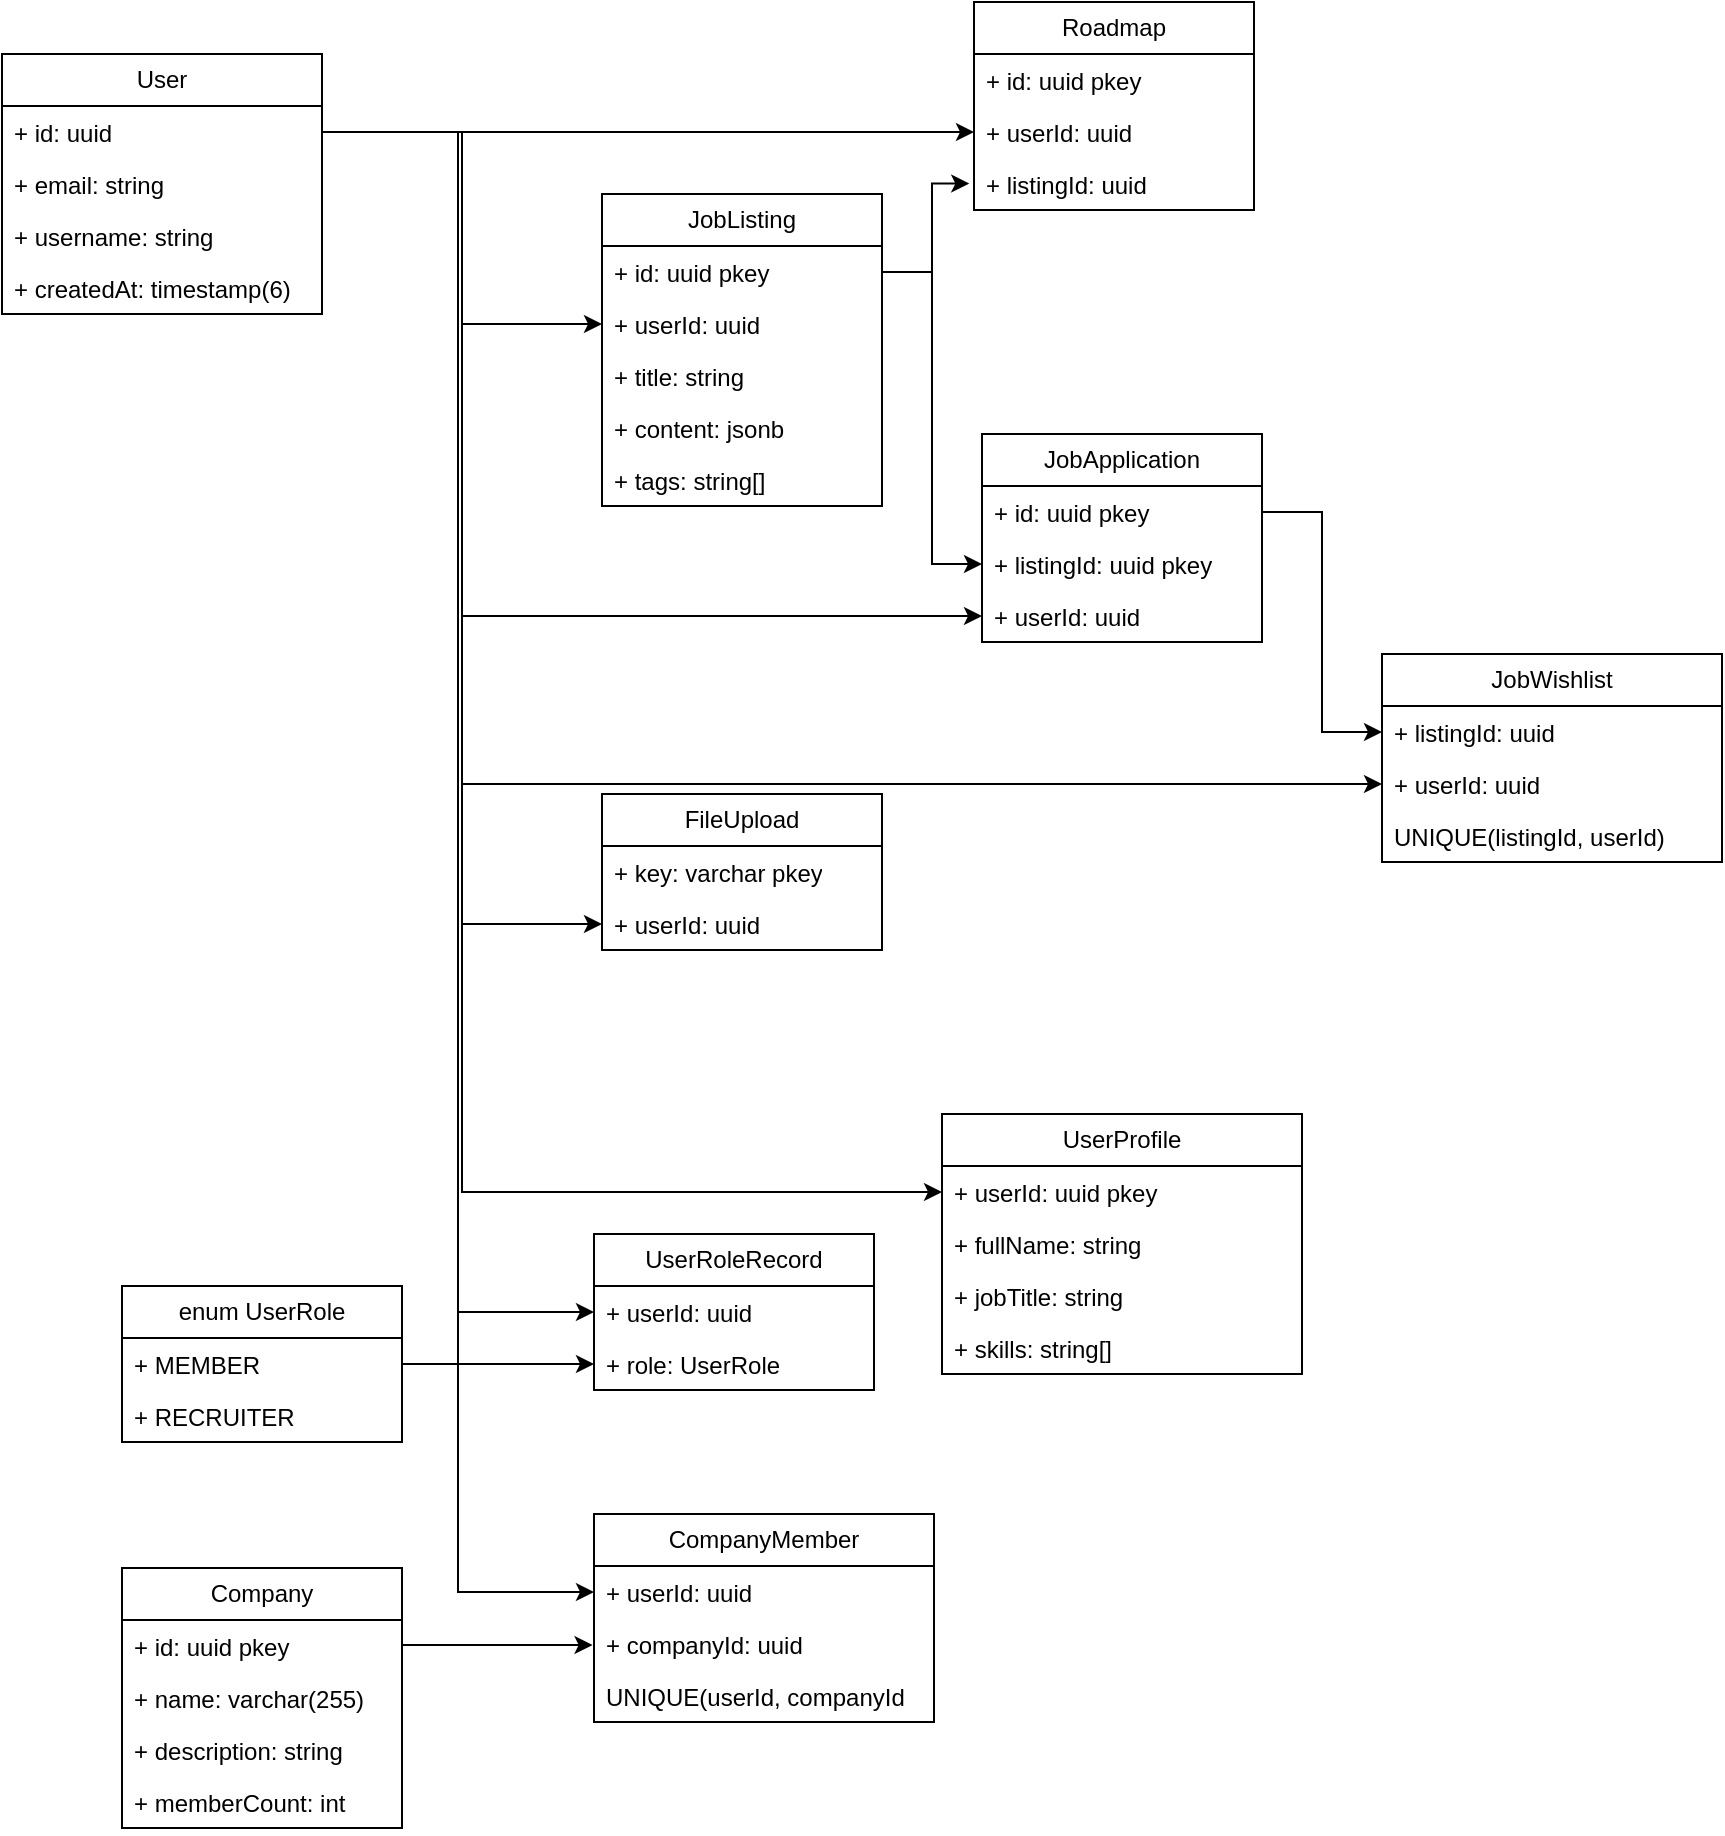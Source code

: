 <mxfile version="28.1.2">
  <diagram name="Page-1" id="Pdit4pUE-bZAnEuWxXPW">
    <mxGraphModel dx="679" dy="423" grid="1" gridSize="10" guides="1" tooltips="1" connect="1" arrows="1" fold="1" page="1" pageScale="1" pageWidth="1169" pageHeight="827" math="0" shadow="0">
      <root>
        <mxCell id="0" />
        <mxCell id="1" parent="0" />
        <mxCell id="9IOtuOttv0cUzfuNoF0X-7" value="User" style="swimlane;fontStyle=0;childLayout=stackLayout;horizontal=1;startSize=26;fillColor=none;horizontalStack=0;resizeParent=1;resizeParentMax=0;resizeLast=0;collapsible=1;marginBottom=0;whiteSpace=wrap;html=1;" vertex="1" parent="1">
          <mxGeometry x="50" y="50" width="160" height="130" as="geometry" />
        </mxCell>
        <mxCell id="9IOtuOttv0cUzfuNoF0X-8" value="+ id: uuid" style="text;strokeColor=none;fillColor=none;align=left;verticalAlign=top;spacingLeft=4;spacingRight=4;overflow=hidden;rotatable=0;points=[[0,0.5],[1,0.5]];portConstraint=eastwest;whiteSpace=wrap;html=1;" vertex="1" parent="9IOtuOttv0cUzfuNoF0X-7">
          <mxGeometry y="26" width="160" height="26" as="geometry" />
        </mxCell>
        <mxCell id="9IOtuOttv0cUzfuNoF0X-9" value="+ email: string" style="text;strokeColor=none;fillColor=none;align=left;verticalAlign=top;spacingLeft=4;spacingRight=4;overflow=hidden;rotatable=0;points=[[0,0.5],[1,0.5]];portConstraint=eastwest;whiteSpace=wrap;html=1;" vertex="1" parent="9IOtuOttv0cUzfuNoF0X-7">
          <mxGeometry y="52" width="160" height="26" as="geometry" />
        </mxCell>
        <mxCell id="9IOtuOttv0cUzfuNoF0X-10" value="+ username: string" style="text;strokeColor=none;fillColor=none;align=left;verticalAlign=top;spacingLeft=4;spacingRight=4;overflow=hidden;rotatable=0;points=[[0,0.5],[1,0.5]];portConstraint=eastwest;whiteSpace=wrap;html=1;" vertex="1" parent="9IOtuOttv0cUzfuNoF0X-7">
          <mxGeometry y="78" width="160" height="26" as="geometry" />
        </mxCell>
        <mxCell id="9IOtuOttv0cUzfuNoF0X-11" value="+ createdAt: timestamp(6)" style="text;strokeColor=none;fillColor=none;align=left;verticalAlign=top;spacingLeft=4;spacingRight=4;overflow=hidden;rotatable=0;points=[[0,0.5],[1,0.5]];portConstraint=eastwest;whiteSpace=wrap;html=1;" vertex="1" parent="9IOtuOttv0cUzfuNoF0X-7">
          <mxGeometry y="104" width="160" height="26" as="geometry" />
        </mxCell>
        <mxCell id="9IOtuOttv0cUzfuNoF0X-12" value="Roadmap" style="swimlane;fontStyle=0;childLayout=stackLayout;horizontal=1;startSize=26;fillColor=none;horizontalStack=0;resizeParent=1;resizeParentMax=0;resizeLast=0;collapsible=1;marginBottom=0;whiteSpace=wrap;html=1;" vertex="1" parent="1">
          <mxGeometry x="536" y="24" width="140" height="104" as="geometry" />
        </mxCell>
        <mxCell id="9IOtuOttv0cUzfuNoF0X-13" value="+ id: uuid pkey" style="text;strokeColor=none;fillColor=none;align=left;verticalAlign=top;spacingLeft=4;spacingRight=4;overflow=hidden;rotatable=0;points=[[0,0.5],[1,0.5]];portConstraint=eastwest;whiteSpace=wrap;html=1;" vertex="1" parent="9IOtuOttv0cUzfuNoF0X-12">
          <mxGeometry y="26" width="140" height="26" as="geometry" />
        </mxCell>
        <mxCell id="9IOtuOttv0cUzfuNoF0X-14" value="+ userId: uuid" style="text;strokeColor=none;fillColor=none;align=left;verticalAlign=top;spacingLeft=4;spacingRight=4;overflow=hidden;rotatable=0;points=[[0,0.5],[1,0.5]];portConstraint=eastwest;whiteSpace=wrap;html=1;" vertex="1" parent="9IOtuOttv0cUzfuNoF0X-12">
          <mxGeometry y="52" width="140" height="26" as="geometry" />
        </mxCell>
        <mxCell id="9IOtuOttv0cUzfuNoF0X-15" value="+ listingId: uuid" style="text;strokeColor=none;fillColor=none;align=left;verticalAlign=top;spacingLeft=4;spacingRight=4;overflow=hidden;rotatable=0;points=[[0,0.5],[1,0.5]];portConstraint=eastwest;whiteSpace=wrap;html=1;" vertex="1" parent="9IOtuOttv0cUzfuNoF0X-12">
          <mxGeometry y="78" width="140" height="26" as="geometry" />
        </mxCell>
        <mxCell id="9IOtuOttv0cUzfuNoF0X-16" style="edgeStyle=orthogonalEdgeStyle;rounded=0;orthogonalLoop=1;jettySize=auto;html=1;entryX=0;entryY=0.5;entryDx=0;entryDy=0;" edge="1" parent="1" source="9IOtuOttv0cUzfuNoF0X-8" target="9IOtuOttv0cUzfuNoF0X-14">
          <mxGeometry relative="1" as="geometry" />
        </mxCell>
        <mxCell id="9IOtuOttv0cUzfuNoF0X-17" value="JobListing" style="swimlane;fontStyle=0;childLayout=stackLayout;horizontal=1;startSize=26;fillColor=none;horizontalStack=0;resizeParent=1;resizeParentMax=0;resizeLast=0;collapsible=1;marginBottom=0;whiteSpace=wrap;html=1;" vertex="1" parent="1">
          <mxGeometry x="350" y="120" width="140" height="156" as="geometry" />
        </mxCell>
        <mxCell id="9IOtuOttv0cUzfuNoF0X-18" value="+ id: uuid pkey" style="text;strokeColor=none;fillColor=none;align=left;verticalAlign=top;spacingLeft=4;spacingRight=4;overflow=hidden;rotatable=0;points=[[0,0.5],[1,0.5]];portConstraint=eastwest;whiteSpace=wrap;html=1;" vertex="1" parent="9IOtuOttv0cUzfuNoF0X-17">
          <mxGeometry y="26" width="140" height="26" as="geometry" />
        </mxCell>
        <mxCell id="9IOtuOttv0cUzfuNoF0X-19" value="+ userId: uuid" style="text;strokeColor=none;fillColor=none;align=left;verticalAlign=top;spacingLeft=4;spacingRight=4;overflow=hidden;rotatable=0;points=[[0,0.5],[1,0.5]];portConstraint=eastwest;whiteSpace=wrap;html=1;" vertex="1" parent="9IOtuOttv0cUzfuNoF0X-17">
          <mxGeometry y="52" width="140" height="26" as="geometry" />
        </mxCell>
        <mxCell id="9IOtuOttv0cUzfuNoF0X-20" value="+ title: string" style="text;strokeColor=none;fillColor=none;align=left;verticalAlign=top;spacingLeft=4;spacingRight=4;overflow=hidden;rotatable=0;points=[[0,0.5],[1,0.5]];portConstraint=eastwest;whiteSpace=wrap;html=1;" vertex="1" parent="9IOtuOttv0cUzfuNoF0X-17">
          <mxGeometry y="78" width="140" height="26" as="geometry" />
        </mxCell>
        <mxCell id="9IOtuOttv0cUzfuNoF0X-35" value="+ content: jsonb" style="text;strokeColor=none;fillColor=none;align=left;verticalAlign=top;spacingLeft=4;spacingRight=4;overflow=hidden;rotatable=0;points=[[0,0.5],[1,0.5]];portConstraint=eastwest;whiteSpace=wrap;html=1;" vertex="1" parent="9IOtuOttv0cUzfuNoF0X-17">
          <mxGeometry y="104" width="140" height="26" as="geometry" />
        </mxCell>
        <mxCell id="9IOtuOttv0cUzfuNoF0X-23" value="+ tags: string[]" style="text;strokeColor=none;fillColor=none;align=left;verticalAlign=top;spacingLeft=4;spacingRight=4;overflow=hidden;rotatable=0;points=[[0,0.5],[1,0.5]];portConstraint=eastwest;whiteSpace=wrap;html=1;" vertex="1" parent="9IOtuOttv0cUzfuNoF0X-17">
          <mxGeometry y="130" width="140" height="26" as="geometry" />
        </mxCell>
        <mxCell id="9IOtuOttv0cUzfuNoF0X-22" style="edgeStyle=orthogonalEdgeStyle;rounded=0;orthogonalLoop=1;jettySize=auto;html=1;entryX=0;entryY=0.5;entryDx=0;entryDy=0;" edge="1" parent="1" source="9IOtuOttv0cUzfuNoF0X-8" target="9IOtuOttv0cUzfuNoF0X-19">
          <mxGeometry relative="1" as="geometry" />
        </mxCell>
        <mxCell id="9IOtuOttv0cUzfuNoF0X-24" style="edgeStyle=orthogonalEdgeStyle;rounded=0;orthogonalLoop=1;jettySize=auto;html=1;entryX=-0.017;entryY=0.492;entryDx=0;entryDy=0;entryPerimeter=0;" edge="1" parent="1" source="9IOtuOttv0cUzfuNoF0X-18" target="9IOtuOttv0cUzfuNoF0X-15">
          <mxGeometry relative="1" as="geometry">
            <Array as="points">
              <mxPoint x="515" y="159" />
              <mxPoint x="515" y="115" />
            </Array>
          </mxGeometry>
        </mxCell>
        <mxCell id="9IOtuOttv0cUzfuNoF0X-25" value="UserProfile" style="swimlane;fontStyle=0;childLayout=stackLayout;horizontal=1;startSize=26;fillColor=none;horizontalStack=0;resizeParent=1;resizeParentMax=0;resizeLast=0;collapsible=1;marginBottom=0;whiteSpace=wrap;html=1;" vertex="1" parent="1">
          <mxGeometry x="520" y="580" width="180" height="130" as="geometry" />
        </mxCell>
        <mxCell id="9IOtuOttv0cUzfuNoF0X-26" value="+ userId: uuid pkey" style="text;strokeColor=none;fillColor=none;align=left;verticalAlign=top;spacingLeft=4;spacingRight=4;overflow=hidden;rotatable=0;points=[[0,0.5],[1,0.5]];portConstraint=eastwest;whiteSpace=wrap;html=1;" vertex="1" parent="9IOtuOttv0cUzfuNoF0X-25">
          <mxGeometry y="26" width="180" height="26" as="geometry" />
        </mxCell>
        <mxCell id="9IOtuOttv0cUzfuNoF0X-27" value="+ fullName: string" style="text;strokeColor=none;fillColor=none;align=left;verticalAlign=top;spacingLeft=4;spacingRight=4;overflow=hidden;rotatable=0;points=[[0,0.5],[1,0.5]];portConstraint=eastwest;whiteSpace=wrap;html=1;" vertex="1" parent="9IOtuOttv0cUzfuNoF0X-25">
          <mxGeometry y="52" width="180" height="26" as="geometry" />
        </mxCell>
        <mxCell id="9IOtuOttv0cUzfuNoF0X-28" value="+ jobTitle: string" style="text;strokeColor=none;fillColor=none;align=left;verticalAlign=top;spacingLeft=4;spacingRight=4;overflow=hidden;rotatable=0;points=[[0,0.5],[1,0.5]];portConstraint=eastwest;whiteSpace=wrap;html=1;" vertex="1" parent="9IOtuOttv0cUzfuNoF0X-25">
          <mxGeometry y="78" width="180" height="26" as="geometry" />
        </mxCell>
        <mxCell id="9IOtuOttv0cUzfuNoF0X-82" value="+ skills: string[]" style="text;strokeColor=none;fillColor=none;align=left;verticalAlign=top;spacingLeft=4;spacingRight=4;overflow=hidden;rotatable=0;points=[[0,0.5],[1,0.5]];portConstraint=eastwest;whiteSpace=wrap;html=1;" vertex="1" parent="9IOtuOttv0cUzfuNoF0X-25">
          <mxGeometry y="104" width="180" height="26" as="geometry" />
        </mxCell>
        <mxCell id="9IOtuOttv0cUzfuNoF0X-29" value="FileUpload" style="swimlane;fontStyle=0;childLayout=stackLayout;horizontal=1;startSize=26;fillColor=none;horizontalStack=0;resizeParent=1;resizeParentMax=0;resizeLast=0;collapsible=1;marginBottom=0;whiteSpace=wrap;html=1;" vertex="1" parent="1">
          <mxGeometry x="350" y="420" width="140" height="78" as="geometry" />
        </mxCell>
        <mxCell id="9IOtuOttv0cUzfuNoF0X-31" value="+ key: varchar pkey" style="text;strokeColor=none;fillColor=none;align=left;verticalAlign=top;spacingLeft=4;spacingRight=4;overflow=hidden;rotatable=0;points=[[0,0.5],[1,0.5]];portConstraint=eastwest;whiteSpace=wrap;html=1;" vertex="1" parent="9IOtuOttv0cUzfuNoF0X-29">
          <mxGeometry y="26" width="140" height="26" as="geometry" />
        </mxCell>
        <mxCell id="9IOtuOttv0cUzfuNoF0X-32" value="+ userId: uuid" style="text;strokeColor=none;fillColor=none;align=left;verticalAlign=top;spacingLeft=4;spacingRight=4;overflow=hidden;rotatable=0;points=[[0,0.5],[1,0.5]];portConstraint=eastwest;whiteSpace=wrap;html=1;" vertex="1" parent="9IOtuOttv0cUzfuNoF0X-29">
          <mxGeometry y="52" width="140" height="26" as="geometry" />
        </mxCell>
        <mxCell id="9IOtuOttv0cUzfuNoF0X-36" style="edgeStyle=orthogonalEdgeStyle;rounded=0;orthogonalLoop=1;jettySize=auto;html=1;entryX=0;entryY=0.5;entryDx=0;entryDy=0;" edge="1" parent="1" source="9IOtuOttv0cUzfuNoF0X-8" target="9IOtuOttv0cUzfuNoF0X-32">
          <mxGeometry relative="1" as="geometry" />
        </mxCell>
        <mxCell id="9IOtuOttv0cUzfuNoF0X-38" value="UserRoleRecord" style="swimlane;fontStyle=0;childLayout=stackLayout;horizontal=1;startSize=26;fillColor=none;horizontalStack=0;resizeParent=1;resizeParentMax=0;resizeLast=0;collapsible=1;marginBottom=0;whiteSpace=wrap;html=1;" vertex="1" parent="1">
          <mxGeometry x="346" y="640" width="140" height="78" as="geometry" />
        </mxCell>
        <mxCell id="9IOtuOttv0cUzfuNoF0X-39" value="+ userId: uuid" style="text;strokeColor=none;fillColor=none;align=left;verticalAlign=top;spacingLeft=4;spacingRight=4;overflow=hidden;rotatable=0;points=[[0,0.5],[1,0.5]];portConstraint=eastwest;whiteSpace=wrap;html=1;" vertex="1" parent="9IOtuOttv0cUzfuNoF0X-38">
          <mxGeometry y="26" width="140" height="26" as="geometry" />
        </mxCell>
        <mxCell id="9IOtuOttv0cUzfuNoF0X-40" value="+ role: UserRole" style="text;strokeColor=none;fillColor=none;align=left;verticalAlign=top;spacingLeft=4;spacingRight=4;overflow=hidden;rotatable=0;points=[[0,0.5],[1,0.5]];portConstraint=eastwest;whiteSpace=wrap;html=1;" vertex="1" parent="9IOtuOttv0cUzfuNoF0X-38">
          <mxGeometry y="52" width="140" height="26" as="geometry" />
        </mxCell>
        <mxCell id="9IOtuOttv0cUzfuNoF0X-42" value="enum UserRole" style="swimlane;fontStyle=0;childLayout=stackLayout;horizontal=1;startSize=26;fillColor=none;horizontalStack=0;resizeParent=1;resizeParentMax=0;resizeLast=0;collapsible=1;marginBottom=0;whiteSpace=wrap;html=1;" vertex="1" parent="1">
          <mxGeometry x="110" y="666" width="140" height="78" as="geometry" />
        </mxCell>
        <mxCell id="9IOtuOttv0cUzfuNoF0X-43" value="+ MEMBER" style="text;strokeColor=none;fillColor=none;align=left;verticalAlign=top;spacingLeft=4;spacingRight=4;overflow=hidden;rotatable=0;points=[[0,0.5],[1,0.5]];portConstraint=eastwest;whiteSpace=wrap;html=1;" vertex="1" parent="9IOtuOttv0cUzfuNoF0X-42">
          <mxGeometry y="26" width="140" height="26" as="geometry" />
        </mxCell>
        <mxCell id="9IOtuOttv0cUzfuNoF0X-44" value="+ RECRUITER" style="text;strokeColor=none;fillColor=none;align=left;verticalAlign=top;spacingLeft=4;spacingRight=4;overflow=hidden;rotatable=0;points=[[0,0.5],[1,0.5]];portConstraint=eastwest;whiteSpace=wrap;html=1;" vertex="1" parent="9IOtuOttv0cUzfuNoF0X-42">
          <mxGeometry y="52" width="140" height="26" as="geometry" />
        </mxCell>
        <mxCell id="9IOtuOttv0cUzfuNoF0X-46" style="edgeStyle=orthogonalEdgeStyle;rounded=0;orthogonalLoop=1;jettySize=auto;html=1;entryX=0;entryY=0.5;entryDx=0;entryDy=0;" edge="1" parent="1" source="9IOtuOttv0cUzfuNoF0X-43" target="9IOtuOttv0cUzfuNoF0X-40">
          <mxGeometry relative="1" as="geometry" />
        </mxCell>
        <mxCell id="9IOtuOttv0cUzfuNoF0X-47" style="edgeStyle=orthogonalEdgeStyle;rounded=0;orthogonalLoop=1;jettySize=auto;html=1;entryX=0;entryY=0.5;entryDx=0;entryDy=0;" edge="1" parent="1" source="9IOtuOttv0cUzfuNoF0X-8" target="9IOtuOttv0cUzfuNoF0X-39">
          <mxGeometry relative="1" as="geometry" />
        </mxCell>
        <mxCell id="9IOtuOttv0cUzfuNoF0X-48" value="JobApplication" style="swimlane;fontStyle=0;childLayout=stackLayout;horizontal=1;startSize=26;fillColor=none;horizontalStack=0;resizeParent=1;resizeParentMax=0;resizeLast=0;collapsible=1;marginBottom=0;whiteSpace=wrap;html=1;" vertex="1" parent="1">
          <mxGeometry x="540" y="240" width="140" height="104" as="geometry" />
        </mxCell>
        <mxCell id="9IOtuOttv0cUzfuNoF0X-49" value="+ id: uuid pkey" style="text;strokeColor=none;fillColor=none;align=left;verticalAlign=top;spacingLeft=4;spacingRight=4;overflow=hidden;rotatable=0;points=[[0,0.5],[1,0.5]];portConstraint=eastwest;whiteSpace=wrap;html=1;" vertex="1" parent="9IOtuOttv0cUzfuNoF0X-48">
          <mxGeometry y="26" width="140" height="26" as="geometry" />
        </mxCell>
        <mxCell id="9IOtuOttv0cUzfuNoF0X-51" value="+ listingId: uuid pkey" style="text;strokeColor=none;fillColor=none;align=left;verticalAlign=top;spacingLeft=4;spacingRight=4;overflow=hidden;rotatable=0;points=[[0,0.5],[1,0.5]];portConstraint=eastwest;whiteSpace=wrap;html=1;" vertex="1" parent="9IOtuOttv0cUzfuNoF0X-48">
          <mxGeometry y="52" width="140" height="26" as="geometry" />
        </mxCell>
        <mxCell id="9IOtuOttv0cUzfuNoF0X-50" value="+ userId: uuid" style="text;strokeColor=none;fillColor=none;align=left;verticalAlign=top;spacingLeft=4;spacingRight=4;overflow=hidden;rotatable=0;points=[[0,0.5],[1,0.5]];portConstraint=eastwest;whiteSpace=wrap;html=1;" vertex="1" parent="9IOtuOttv0cUzfuNoF0X-48">
          <mxGeometry y="78" width="140" height="26" as="geometry" />
        </mxCell>
        <mxCell id="9IOtuOttv0cUzfuNoF0X-55" style="edgeStyle=orthogonalEdgeStyle;rounded=0;orthogonalLoop=1;jettySize=auto;html=1;entryX=0;entryY=0.5;entryDx=0;entryDy=0;" edge="1" parent="1" source="9IOtuOttv0cUzfuNoF0X-18" target="9IOtuOttv0cUzfuNoF0X-51">
          <mxGeometry relative="1" as="geometry" />
        </mxCell>
        <mxCell id="9IOtuOttv0cUzfuNoF0X-56" style="edgeStyle=orthogonalEdgeStyle;rounded=0;orthogonalLoop=1;jettySize=auto;html=1;entryX=0;entryY=0.5;entryDx=0;entryDy=0;" edge="1" parent="1" source="9IOtuOttv0cUzfuNoF0X-8" target="9IOtuOttv0cUzfuNoF0X-50">
          <mxGeometry relative="1" as="geometry">
            <Array as="points">
              <mxPoint x="280" y="89" />
              <mxPoint x="280" y="331" />
            </Array>
          </mxGeometry>
        </mxCell>
        <mxCell id="9IOtuOttv0cUzfuNoF0X-57" value="Company" style="swimlane;fontStyle=0;childLayout=stackLayout;horizontal=1;startSize=26;fillColor=none;horizontalStack=0;resizeParent=1;resizeParentMax=0;resizeLast=0;collapsible=1;marginBottom=0;whiteSpace=wrap;html=1;" vertex="1" parent="1">
          <mxGeometry x="110" y="807" width="140" height="130" as="geometry" />
        </mxCell>
        <mxCell id="9IOtuOttv0cUzfuNoF0X-69" style="edgeStyle=orthogonalEdgeStyle;rounded=0;orthogonalLoop=1;jettySize=auto;html=1;" edge="1" parent="9IOtuOttv0cUzfuNoF0X-57" source="9IOtuOttv0cUzfuNoF0X-58">
          <mxGeometry relative="1" as="geometry">
            <mxPoint x="235.278" y="38.5" as="targetPoint" />
          </mxGeometry>
        </mxCell>
        <mxCell id="9IOtuOttv0cUzfuNoF0X-58" value="+ id: uuid pkey" style="text;strokeColor=none;fillColor=none;align=left;verticalAlign=top;spacingLeft=4;spacingRight=4;overflow=hidden;rotatable=0;points=[[0,0.5],[1,0.5]];portConstraint=eastwest;whiteSpace=wrap;html=1;" vertex="1" parent="9IOtuOttv0cUzfuNoF0X-57">
          <mxGeometry y="26" width="140" height="26" as="geometry" />
        </mxCell>
        <mxCell id="9IOtuOttv0cUzfuNoF0X-59" value="+ name: varchar(255)" style="text;strokeColor=none;fillColor=none;align=left;verticalAlign=top;spacingLeft=4;spacingRight=4;overflow=hidden;rotatable=0;points=[[0,0.5],[1,0.5]];portConstraint=eastwest;whiteSpace=wrap;html=1;" vertex="1" parent="9IOtuOttv0cUzfuNoF0X-57">
          <mxGeometry y="52" width="140" height="26" as="geometry" />
        </mxCell>
        <mxCell id="9IOtuOttv0cUzfuNoF0X-60" value="+ description: string" style="text;strokeColor=none;fillColor=none;align=left;verticalAlign=top;spacingLeft=4;spacingRight=4;overflow=hidden;rotatable=0;points=[[0,0.5],[1,0.5]];portConstraint=eastwest;whiteSpace=wrap;html=1;" vertex="1" parent="9IOtuOttv0cUzfuNoF0X-57">
          <mxGeometry y="78" width="140" height="26" as="geometry" />
        </mxCell>
        <mxCell id="9IOtuOttv0cUzfuNoF0X-61" value="+ memberCount: int" style="text;strokeColor=none;fillColor=none;align=left;verticalAlign=top;spacingLeft=4;spacingRight=4;overflow=hidden;rotatable=0;points=[[0,0.5],[1,0.5]];portConstraint=eastwest;whiteSpace=wrap;html=1;" vertex="1" parent="9IOtuOttv0cUzfuNoF0X-57">
          <mxGeometry y="104" width="140" height="26" as="geometry" />
        </mxCell>
        <mxCell id="9IOtuOttv0cUzfuNoF0X-63" value="CompanyMember" style="swimlane;fontStyle=0;childLayout=stackLayout;horizontal=1;startSize=26;fillColor=none;horizontalStack=0;resizeParent=1;resizeParentMax=0;resizeLast=0;collapsible=1;marginBottom=0;whiteSpace=wrap;html=1;" vertex="1" parent="1">
          <mxGeometry x="346" y="780" width="170" height="104" as="geometry" />
        </mxCell>
        <mxCell id="9IOtuOttv0cUzfuNoF0X-64" value="+ userId: uuid" style="text;strokeColor=none;fillColor=none;align=left;verticalAlign=top;spacingLeft=4;spacingRight=4;overflow=hidden;rotatable=0;points=[[0,0.5],[1,0.5]];portConstraint=eastwest;whiteSpace=wrap;html=1;" vertex="1" parent="9IOtuOttv0cUzfuNoF0X-63">
          <mxGeometry y="26" width="170" height="26" as="geometry" />
        </mxCell>
        <mxCell id="9IOtuOttv0cUzfuNoF0X-65" value="+ companyId: uuid" style="text;strokeColor=none;fillColor=none;align=left;verticalAlign=top;spacingLeft=4;spacingRight=4;overflow=hidden;rotatable=0;points=[[0,0.5],[1,0.5]];portConstraint=eastwest;whiteSpace=wrap;html=1;" vertex="1" parent="9IOtuOttv0cUzfuNoF0X-63">
          <mxGeometry y="52" width="170" height="26" as="geometry" />
        </mxCell>
        <mxCell id="9IOtuOttv0cUzfuNoF0X-66" value="UNIQUE(userId, companyId" style="text;strokeColor=none;fillColor=none;align=left;verticalAlign=top;spacingLeft=4;spacingRight=4;overflow=hidden;rotatable=0;points=[[0,0.5],[1,0.5]];portConstraint=eastwest;whiteSpace=wrap;html=1;" vertex="1" parent="9IOtuOttv0cUzfuNoF0X-63">
          <mxGeometry y="78" width="170" height="26" as="geometry" />
        </mxCell>
        <mxCell id="9IOtuOttv0cUzfuNoF0X-68" style="edgeStyle=orthogonalEdgeStyle;rounded=0;orthogonalLoop=1;jettySize=auto;html=1;entryX=0;entryY=0.5;entryDx=0;entryDy=0;" edge="1" parent="1" source="9IOtuOttv0cUzfuNoF0X-8" target="9IOtuOttv0cUzfuNoF0X-64">
          <mxGeometry relative="1" as="geometry" />
        </mxCell>
        <mxCell id="9IOtuOttv0cUzfuNoF0X-70" style="edgeStyle=orthogonalEdgeStyle;rounded=0;orthogonalLoop=1;jettySize=auto;html=1;entryX=0;entryY=0.5;entryDx=0;entryDy=0;" edge="1" parent="1" source="9IOtuOttv0cUzfuNoF0X-8" target="9IOtuOttv0cUzfuNoF0X-26">
          <mxGeometry relative="1" as="geometry">
            <Array as="points">
              <mxPoint x="280" y="89" />
              <mxPoint x="280" y="619" />
            </Array>
          </mxGeometry>
        </mxCell>
        <mxCell id="9IOtuOttv0cUzfuNoF0X-71" value="JobWishlist" style="swimlane;fontStyle=0;childLayout=stackLayout;horizontal=1;startSize=26;fillColor=none;horizontalStack=0;resizeParent=1;resizeParentMax=0;resizeLast=0;collapsible=1;marginBottom=0;whiteSpace=wrap;html=1;" vertex="1" parent="1">
          <mxGeometry x="740" y="350" width="170" height="104" as="geometry" />
        </mxCell>
        <mxCell id="9IOtuOttv0cUzfuNoF0X-72" value="+ listingId: uuid" style="text;strokeColor=none;fillColor=none;align=left;verticalAlign=top;spacingLeft=4;spacingRight=4;overflow=hidden;rotatable=0;points=[[0,0.5],[1,0.5]];portConstraint=eastwest;whiteSpace=wrap;html=1;" vertex="1" parent="9IOtuOttv0cUzfuNoF0X-71">
          <mxGeometry y="26" width="170" height="26" as="geometry" />
        </mxCell>
        <mxCell id="9IOtuOttv0cUzfuNoF0X-73" value="+ userId: uuid" style="text;strokeColor=none;fillColor=none;align=left;verticalAlign=top;spacingLeft=4;spacingRight=4;overflow=hidden;rotatable=0;points=[[0,0.5],[1,0.5]];portConstraint=eastwest;whiteSpace=wrap;html=1;" vertex="1" parent="9IOtuOttv0cUzfuNoF0X-71">
          <mxGeometry y="52" width="170" height="26" as="geometry" />
        </mxCell>
        <mxCell id="9IOtuOttv0cUzfuNoF0X-74" value="UNIQUE(listingId, userId)" style="text;strokeColor=none;fillColor=none;align=left;verticalAlign=top;spacingLeft=4;spacingRight=4;overflow=hidden;rotatable=0;points=[[0,0.5],[1,0.5]];portConstraint=eastwest;whiteSpace=wrap;html=1;" vertex="1" parent="9IOtuOttv0cUzfuNoF0X-71">
          <mxGeometry y="78" width="170" height="26" as="geometry" />
        </mxCell>
        <mxCell id="9IOtuOttv0cUzfuNoF0X-75" style="edgeStyle=orthogonalEdgeStyle;rounded=0;orthogonalLoop=1;jettySize=auto;html=1;entryX=0;entryY=0.5;entryDx=0;entryDy=0;" edge="1" parent="1" source="9IOtuOttv0cUzfuNoF0X-49" target="9IOtuOttv0cUzfuNoF0X-72">
          <mxGeometry relative="1" as="geometry" />
        </mxCell>
        <mxCell id="9IOtuOttv0cUzfuNoF0X-76" style="edgeStyle=orthogonalEdgeStyle;rounded=0;orthogonalLoop=1;jettySize=auto;html=1;entryX=0;entryY=0.5;entryDx=0;entryDy=0;" edge="1" parent="1" source="9IOtuOttv0cUzfuNoF0X-8" target="9IOtuOttv0cUzfuNoF0X-73">
          <mxGeometry relative="1" as="geometry">
            <Array as="points">
              <mxPoint x="280" y="89" />
              <mxPoint x="280" y="415" />
            </Array>
          </mxGeometry>
        </mxCell>
      </root>
    </mxGraphModel>
  </diagram>
</mxfile>

